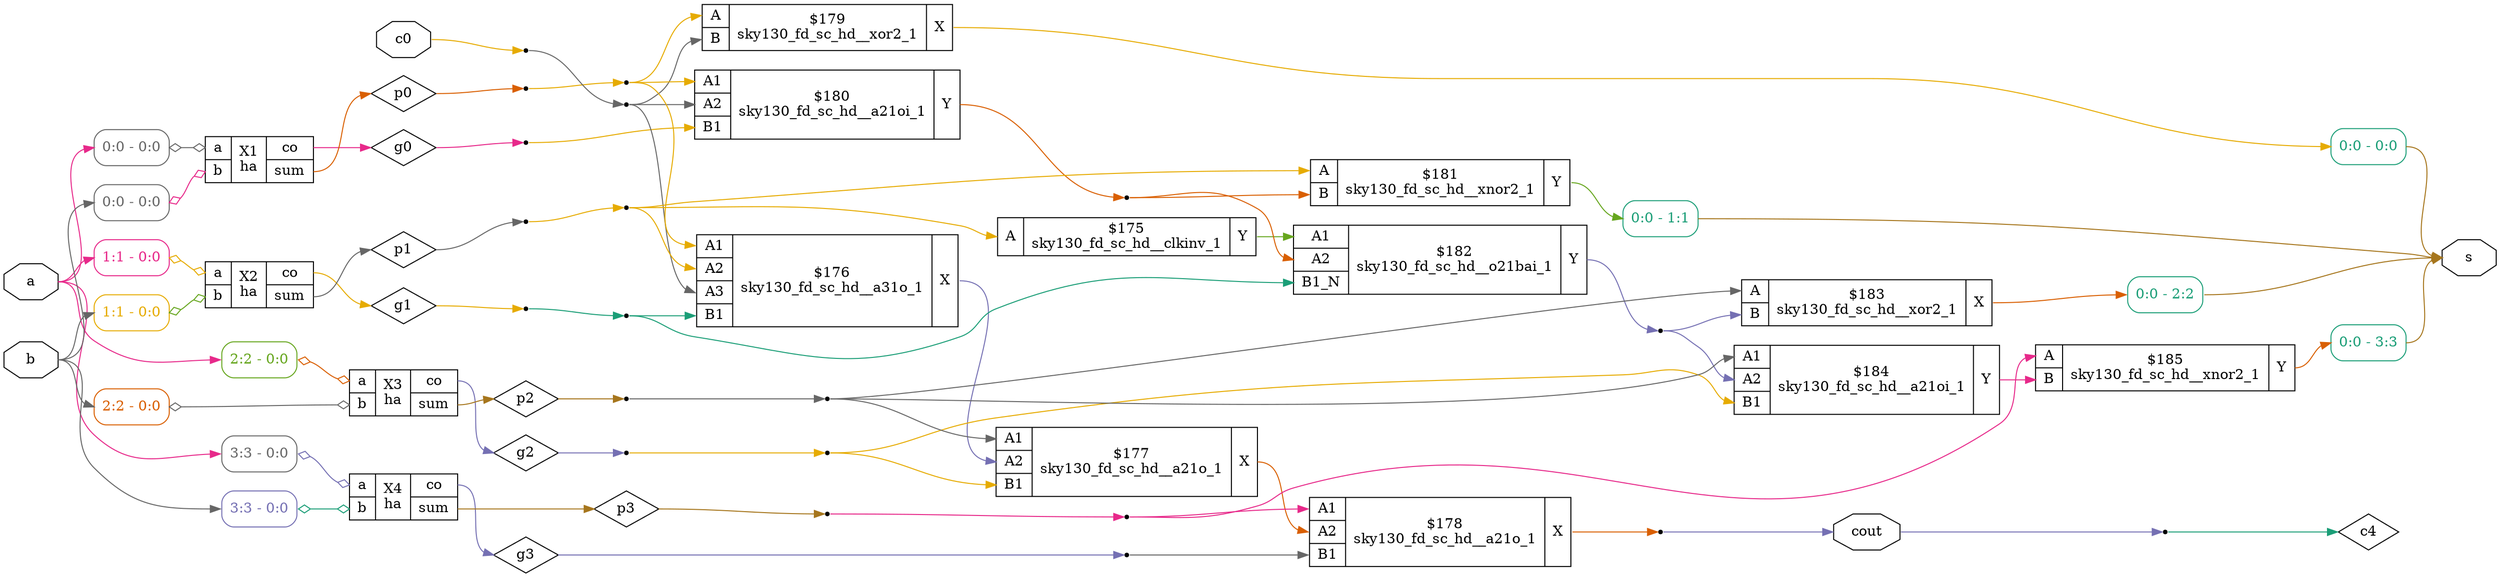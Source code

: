 digraph "Look_Ahead_Adder" {
rankdir="LR";
remincross=true;
n46 [ shape=octagon, label="a", color="black", fontcolor="black"];
n47 [ shape=octagon, label="b", color="black", fontcolor="black"];
n48 [ shape=octagon, label="c0", color="black", fontcolor="black"];
n49 [ shape=diamond, label="c4", color="black", fontcolor="black"];
n50 [ shape=octagon, label="cout", color="black", fontcolor="black"];
n51 [ shape=diamond, label="g0", color="black", fontcolor="black"];
n52 [ shape=diamond, label="g1", color="black", fontcolor="black"];
n53 [ shape=diamond, label="g2", color="black", fontcolor="black"];
n54 [ shape=diamond, label="g3", color="black", fontcolor="black"];
n55 [ shape=diamond, label="p0", color="black", fontcolor="black"];
n56 [ shape=diamond, label="p1", color="black", fontcolor="black"];
n57 [ shape=diamond, label="p2", color="black", fontcolor="black"];
n58 [ shape=diamond, label="p3", color="black", fontcolor="black"];
n59 [ shape=octagon, label="s", color="black", fontcolor="black"];
c62 [ shape=record, label="{{<p60> A}|$175\nsky130_fd_sc_hd__clkinv_1|{<p61> Y}}",  ];
c68 [ shape=record, label="{{<p63> A1|<p64> A2|<p65> A3|<p66> B1}|$176\nsky130_fd_sc_hd__a31o_1|{<p67> X}}",  ];
c69 [ shape=record, label="{{<p63> A1|<p64> A2|<p66> B1}|$177\nsky130_fd_sc_hd__a21o_1|{<p67> X}}",  ];
c70 [ shape=record, label="{{<p63> A1|<p64> A2|<p66> B1}|$178\nsky130_fd_sc_hd__a21o_1|{<p67> X}}",  ];
c72 [ shape=record, label="{{<p60> A|<p71> B}|$179\nsky130_fd_sc_hd__xor2_1|{<p67> X}}",  ];
c73 [ shape=record, label="{{<p63> A1|<p64> A2|<p66> B1}|$180\nsky130_fd_sc_hd__a21oi_1|{<p61> Y}}",  ];
c74 [ shape=record, label="{{<p60> A|<p71> B}|$181\nsky130_fd_sc_hd__xnor2_1|{<p61> Y}}",  ];
c76 [ shape=record, label="{{<p63> A1|<p64> A2|<p75> B1_N}|$182\nsky130_fd_sc_hd__o21bai_1|{<p61> Y}}",  ];
c77 [ shape=record, label="{{<p60> A|<p71> B}|$183\nsky130_fd_sc_hd__xor2_1|{<p67> X}}",  ];
c78 [ shape=record, label="{{<p63> A1|<p64> A2|<p66> B1}|$184\nsky130_fd_sc_hd__a21oi_1|{<p61> Y}}",  ];
c79 [ shape=record, label="{{<p60> A|<p71> B}|$185\nsky130_fd_sc_hd__xnor2_1|{<p61> Y}}",  ];
c82 [ shape=record, label="{{<p46> a|<p47> b}|X1\nha|{<p80> co|<p81> sum}}",  ];
x0 [ shape=record, style=rounded, label="<s0> 0:0 - 0:0 ", colorscheme="dark28", color="8", fontcolor="8" ];
x0:e -> c82:p46:w [arrowhead=odiamond, arrowtail=odiamond, dir=both, colorscheme="dark28", color="8", fontcolor="8", label=""];
x1 [ shape=record, style=rounded, label="<s0> 0:0 - 0:0 ", colorscheme="dark28", color="8", fontcolor="8" ];
x1:e -> c82:p47:w [arrowhead=odiamond, arrowtail=odiamond, dir=both, colorscheme="dark28", color="4", fontcolor="4", label=""];
c83 [ shape=record, label="{{<p46> a|<p47> b}|X2\nha|{<p80> co|<p81> sum}}",  ];
x2 [ shape=record, style=rounded, label="<s0> 1:1 - 0:0 ", colorscheme="dark28", color="4", fontcolor="4" ];
x2:e -> c83:p46:w [arrowhead=odiamond, arrowtail=odiamond, dir=both, colorscheme="dark28", color="6", fontcolor="6", label=""];
x3 [ shape=record, style=rounded, label="<s0> 1:1 - 0:0 ", colorscheme="dark28", color="6", fontcolor="6" ];
x3:e -> c83:p47:w [arrowhead=odiamond, arrowtail=odiamond, dir=both, colorscheme="dark28", color="5", fontcolor="5", label=""];
c84 [ shape=record, label="{{<p46> a|<p47> b}|X3\nha|{<p80> co|<p81> sum}}",  ];
x4 [ shape=record, style=rounded, label="<s0> 2:2 - 0:0 ", colorscheme="dark28", color="5", fontcolor="5" ];
x4:e -> c84:p46:w [arrowhead=odiamond, arrowtail=odiamond, dir=both, colorscheme="dark28", color="2", fontcolor="2", label=""];
x5 [ shape=record, style=rounded, label="<s0> 2:2 - 0:0 ", colorscheme="dark28", color="2", fontcolor="2" ];
x5:e -> c84:p47:w [arrowhead=odiamond, arrowtail=odiamond, dir=both, colorscheme="dark28", color="8", fontcolor="8", label=""];
c85 [ shape=record, label="{{<p46> a|<p47> b}|X4\nha|{<p80> co|<p81> sum}}",  ];
x6 [ shape=record, style=rounded, label="<s0> 3:3 - 0:0 ", colorscheme="dark28", color="8", fontcolor="8" ];
x6:e -> c85:p46:w [arrowhead=odiamond, arrowtail=odiamond, dir=both, colorscheme="dark28", color="3", fontcolor="3", label=""];
x7 [ shape=record, style=rounded, label="<s0> 3:3 - 0:0 ", colorscheme="dark28", color="3", fontcolor="3" ];
x7:e -> c85:p47:w [arrowhead=odiamond, arrowtail=odiamond, dir=both, colorscheme="dark28", color="1", fontcolor="1", label=""];
x8 [shape=point, ];
x9 [shape=point, ];
x10 [shape=point, ];
x11 [shape=point, ];
x12 [shape=point, ];
x13 [shape=point, ];
x14 [shape=point, ];
x15 [shape=point, ];
x16 [shape=point, ];
x17 [shape=point, ];
x18 [ shape=record, style=rounded, label="<s0> 0:0 - 0:0 ", colorscheme="dark28", color="1", fontcolor="1" ];
x19 [shape=point, ];
x20 [ shape=record, style=rounded, label="<s0> 0:0 - 1:1 ", colorscheme="dark28", color="1", fontcolor="1" ];
x21 [ shape=record, style=rounded, label="<s0> 0:0 - 2:2 ", colorscheme="dark28", color="1", fontcolor="1" ];
x22 [ shape=record, style=rounded, label="<s0> 0:0 - 3:3 ", colorscheme="dark28", color="1", fontcolor="1" ];
n26 [ shape=point ];
x16:e -> n26:w [colorscheme="dark28", color="8", fontcolor="8", label=""];
n26:e -> c68:p65:w [colorscheme="dark28", color="8", fontcolor="8", label=""];
n26:e -> c72:p71:w [colorscheme="dark28", color="8", fontcolor="8", label=""];
n26:e -> c73:p64:w [colorscheme="dark28", color="8", fontcolor="8", label=""];
c70:p67:e -> x17:w [colorscheme="dark28", color="2", fontcolor="2", label=""];
x19:e -> c73:p66:w [colorscheme="dark28", color="6", fontcolor="6", label=""];
n29 [ shape=point ];
x13:e -> n29:w [colorscheme="dark28", color="1", fontcolor="1", label=""];
n29:e -> c68:p66:w [colorscheme="dark28", color="1", fontcolor="1", label=""];
n29:e -> c76:p75:w [colorscheme="dark28", color="1", fontcolor="1", label=""];
n30 [ shape=point ];
x10:e -> n30:w [colorscheme="dark28", color="6", fontcolor="6", label=""];
n30:e -> c69:p66:w [colorscheme="dark28", color="6", fontcolor="6", label=""];
n30:e -> c78:p66:w [colorscheme="dark28", color="6", fontcolor="6", label=""];
x11:e -> c70:p66:w [colorscheme="dark28", color="8", fontcolor="8", label=""];
c62:p61:e -> c76:p63:w [colorscheme="dark28", color="5", fontcolor="5", label=""];
c68:p67:e -> c69:p64:w [colorscheme="dark28", color="3", fontcolor="3", label=""];
c69:p67:e -> c70:p64:w [colorscheme="dark28", color="2", fontcolor="2", label=""];
n35 [ shape=point ];
c73:p61:e -> n35:w [colorscheme="dark28", color="2", fontcolor="2", label=""];
n35:e -> c74:p71:w [colorscheme="dark28", color="2", fontcolor="2", label=""];
n35:e -> c76:p64:w [colorscheme="dark28", color="2", fontcolor="2", label=""];
n36 [ shape=point ];
c76:p61:e -> n36:w [colorscheme="dark28", color="3", fontcolor="3", label=""];
n36:e -> c77:p71:w [colorscheme="dark28", color="3", fontcolor="3", label=""];
n36:e -> c78:p64:w [colorscheme="dark28", color="3", fontcolor="3", label=""];
c78:p61:e -> c79:p71:w [colorscheme="dark28", color="4", fontcolor="4", label=""];
n38 [ shape=point ];
x14:e -> n38:w [colorscheme="dark28", color="6", fontcolor="6", label=""];
n38:e -> c68:p63:w [colorscheme="dark28", color="6", fontcolor="6", label=""];
n38:e -> c72:p60:w [colorscheme="dark28", color="6", fontcolor="6", label=""];
n38:e -> c73:p63:w [colorscheme="dark28", color="6", fontcolor="6", label=""];
n39 [ shape=point ];
x15:e -> n39:w [colorscheme="dark28", color="6", fontcolor="6", label=""];
n39:e -> c62:p60:w [colorscheme="dark28", color="6", fontcolor="6", label=""];
n39:e -> c68:p64:w [colorscheme="dark28", color="6", fontcolor="6", label=""];
n39:e -> c74:p60:w [colorscheme="dark28", color="6", fontcolor="6", label=""];
n40 [ shape=point ];
x12:e -> n40:w [colorscheme="dark28", color="8", fontcolor="8", label=""];
n40:e -> c69:p63:w [colorscheme="dark28", color="8", fontcolor="8", label=""];
n40:e -> c77:p60:w [colorscheme="dark28", color="8", fontcolor="8", label=""];
n40:e -> c78:p63:w [colorscheme="dark28", color="8", fontcolor="8", label=""];
n41 [ shape=point ];
x9:e -> n41:w [colorscheme="dark28", color="4", fontcolor="4", label=""];
n41:e -> c70:p63:w [colorscheme="dark28", color="4", fontcolor="4", label=""];
n41:e -> c79:p60:w [colorscheme="dark28", color="4", fontcolor="4", label=""];
c72:p67:e -> x18:w [colorscheme="dark28", color="6", fontcolor="6", label=""];
c74:p61:e -> x20:w [colorscheme="dark28", color="5", fontcolor="5", label=""];
c77:p67:e -> x21:w [colorscheme="dark28", color="2", fontcolor="2", label=""];
c79:p61:e -> x22:w [colorscheme="dark28", color="2", fontcolor="2", label=""];
n46:e -> x0:s0:w [colorscheme="dark28", color="4", fontcolor="4", label=""];
n46:e -> x2:s0:w [colorscheme="dark28", color="4", fontcolor="4", label=""];
n46:e -> x4:s0:w [colorscheme="dark28", color="4", fontcolor="4", label=""];
n46:e -> x6:s0:w [colorscheme="dark28", color="4", fontcolor="4", label=""];
n47:e -> x1:s0:w [colorscheme="dark28", color="8", fontcolor="8", label=""];
n47:e -> x3:s0:w [colorscheme="dark28", color="8", fontcolor="8", label=""];
n47:e -> x5:s0:w [colorscheme="dark28", color="8", fontcolor="8", label=""];
n47:e -> x7:s0:w [colorscheme="dark28", color="8", fontcolor="8", label=""];
n48:e -> x16:w [colorscheme="dark28", color="6", fontcolor="6", label=""];
x8:e -> n49:w [colorscheme="dark28", color="1", fontcolor="1", label=""];
x17:e -> n50:w [colorscheme="dark28", color="3", fontcolor="3", label=""];
n50:e -> x8:w [colorscheme="dark28", color="3", fontcolor="3", label=""];
c82:p80:e -> n51:w [colorscheme="dark28", color="4", fontcolor="4", label=""];
n51:e -> x19:w [colorscheme="dark28", color="4", fontcolor="4", label=""];
c83:p80:e -> n52:w [colorscheme="dark28", color="6", fontcolor="6", label=""];
n52:e -> x13:w [colorscheme="dark28", color="6", fontcolor="6", label=""];
c84:p80:e -> n53:w [colorscheme="dark28", color="3", fontcolor="3", label=""];
n53:e -> x10:w [colorscheme="dark28", color="3", fontcolor="3", label=""];
c85:p80:e -> n54:w [colorscheme="dark28", color="3", fontcolor="3", label=""];
n54:e -> x11:w [colorscheme="dark28", color="3", fontcolor="3", label=""];
c82:p81:e -> n55:w [colorscheme="dark28", color="2", fontcolor="2", label=""];
n55:e -> x14:w [colorscheme="dark28", color="2", fontcolor="2", label=""];
c83:p81:e -> n56:w [colorscheme="dark28", color="8", fontcolor="8", label=""];
n56:e -> x15:w [colorscheme="dark28", color="8", fontcolor="8", label=""];
c84:p81:e -> n57:w [colorscheme="dark28", color="7", fontcolor="7", label=""];
n57:e -> x12:w [colorscheme="dark28", color="7", fontcolor="7", label=""];
c85:p81:e -> n58:w [colorscheme="dark28", color="7", fontcolor="7", label=""];
n58:e -> x9:w [colorscheme="dark28", color="7", fontcolor="7", label=""];
x18:s0:e -> n59:w [colorscheme="dark28", color="7", fontcolor="7", label=""];
x20:s0:e -> n59:w [colorscheme="dark28", color="7", fontcolor="7", label=""];
x21:s0:e -> n59:w [colorscheme="dark28", color="7", fontcolor="7", label=""];
x22:s0:e -> n59:w [colorscheme="dark28", color="7", fontcolor="7", label=""];
}
digraph "ha" {
rankdir="LR";
remincross=true;
n5 [ shape=octagon, label="a", color="black", fontcolor="black"];
n6 [ shape=octagon, label="b", color="black", fontcolor="black"];
n7 [ shape=octagon, label="co", color="black", fontcolor="black"];
n8 [ shape=octagon, label="sum", color="black", fontcolor="black"];
c12 [ shape=record, label="{{<p9> A|<p10> B}|$187\nsky130_fd_sc_hd__and2_0|{<p11> X}}",  ];
c13 [ shape=record, label="{{<p9> A|<p10> B}|$188\nsky130_fd_sc_hd__xor2_1|{<p11> X}}",  ];
x0 [shape=point, ];
x1 [shape=point, ];
x2 [shape=point, ];
x3 [shape=point, ];
n1 [ shape=point ];
x1:e -> n1:w [colorscheme="dark28", color="1", fontcolor="1", label=""];
n1:e -> c12:p10:w [colorscheme="dark28", color="1", fontcolor="1", label=""];
n1:e -> c13:p10:w [colorscheme="dark28", color="1", fontcolor="1", label=""];
n2 [ shape=point ];
x0:e -> n2:w [colorscheme="dark28", color="5", fontcolor="5", label=""];
n2:e -> c12:p9:w [colorscheme="dark28", color="5", fontcolor="5", label=""];
n2:e -> c13:p9:w [colorscheme="dark28", color="5", fontcolor="5", label=""];
c12:p11:e -> x3:w [colorscheme="dark28", color="1", fontcolor="1", label=""];
c13:p11:e -> x2:w [colorscheme="dark28", color="3", fontcolor="3", label=""];
n5:e -> x1:w [colorscheme="dark28", color="8", fontcolor="8", label=""];
n6:e -> x0:w [colorscheme="dark28", color="7", fontcolor="7", label=""];
x3:e -> n7:w [colorscheme="dark28", color="5", fontcolor="5", label=""];
x2:e -> n8:w [colorscheme="dark28", color="7", fontcolor="7", label=""];
}

